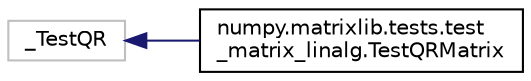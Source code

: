 digraph "Graphical Class Hierarchy"
{
 // LATEX_PDF_SIZE
  edge [fontname="Helvetica",fontsize="10",labelfontname="Helvetica",labelfontsize="10"];
  node [fontname="Helvetica",fontsize="10",shape=record];
  rankdir="LR";
  Node14904 [label="_TestQR",height=0.2,width=0.4,color="grey75", fillcolor="white", style="filled",tooltip=" "];
  Node14904 -> Node0 [dir="back",color="midnightblue",fontsize="10",style="solid",fontname="Helvetica"];
  Node0 [label="numpy.matrixlib.tests.test\l_matrix_linalg.TestQRMatrix",height=0.2,width=0.4,color="black", fillcolor="white", style="filled",URL="$classnumpy_1_1matrixlib_1_1tests_1_1test__matrix__linalg_1_1TestQRMatrix.html",tooltip=" "];
}
